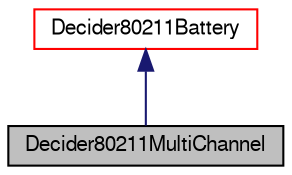 digraph G
{
  edge [fontname="FreeSans",fontsize="10",labelfontname="FreeSans",labelfontsize="10"];
  node [fontname="FreeSans",fontsize="10",shape=record];
  Node1 [label="Decider80211MultiChannel",height=0.2,width=0.4,color="black", fillcolor="grey75", style="filled" fontcolor="black"];
  Node2 -> Node1 [dir=back,color="midnightblue",fontsize="10",style="solid",fontname="FreeSans"];
  Node2 [label="Decider80211Battery",height=0.2,width=0.4,color="red", fillcolor="white", style="filled",URL="$a00070.html",tooltip="Extends Decider80211 by drawing power during receiving of messages."];
}
